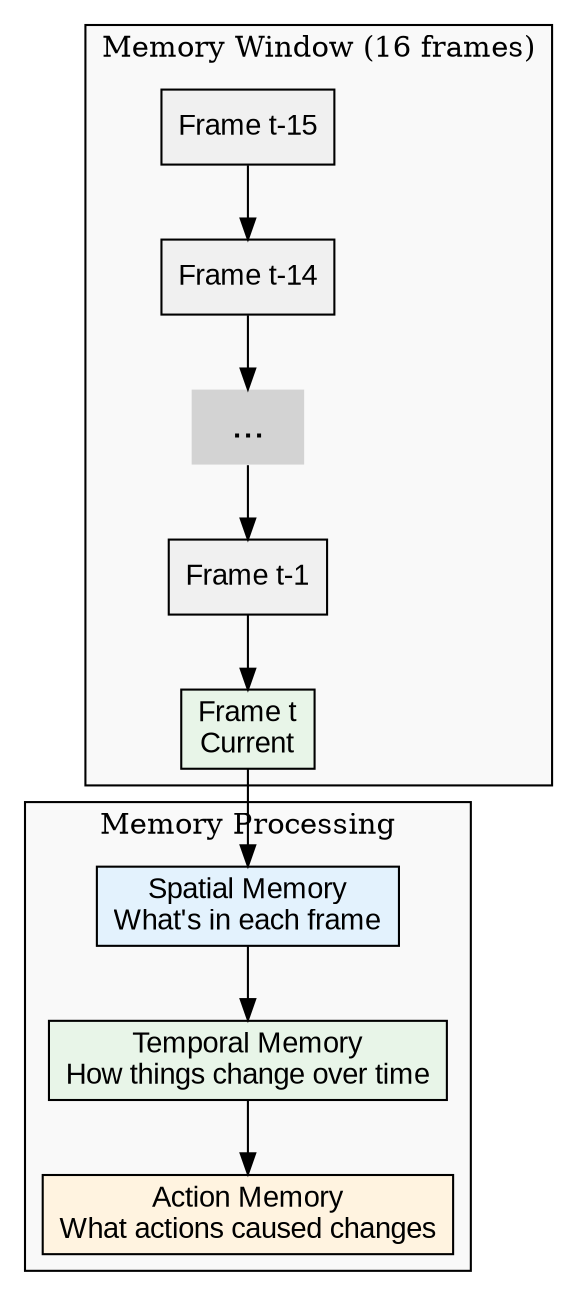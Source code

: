 digraph MemoryArchitectureOverview {
    rankdir=TD;
    node [shape=box, style=filled, fontname="Arial"];
    
    subgraph cluster_memory_window {
        label="Memory Window (16 frames)";
        style=filled;
        fillcolor="#f9f9f9";
        
        frame1 [label="Frame t-15", fillcolor="#f0f0f0"];
        frame2 [label="Frame t-14", fillcolor="#f0f0f0"];
        dots1 [label="...", shape=none, fontsize=20];
        frame_prev [label="Frame t-1", fillcolor="#f0f0f0"];
        frame_curr [label="Frame t\nCurrent", fillcolor="#e8f5e8"];
        
        frame1 -> frame2;
        frame2 -> dots1;
        dots1 -> frame_prev;
        frame_prev -> frame_curr;
    }
    
    subgraph cluster_memory_processing {
        label="Memory Processing";
        style=filled;
        fillcolor="#f9f9f9";
        
        spatial_memory [label="Spatial Memory\nWhat's in each frame", fillcolor="#e3f2fd"];
        temporal_memory [label="Temporal Memory\nHow things change over time", fillcolor="#e8f5e8"];
        action_memory [label="Action Memory\nWhat actions caused changes", fillcolor="#fff3e0"];
        
        spatial_memory -> temporal_memory;
        temporal_memory -> action_memory;
    }
    
    frame_curr -> spatial_memory;
}
